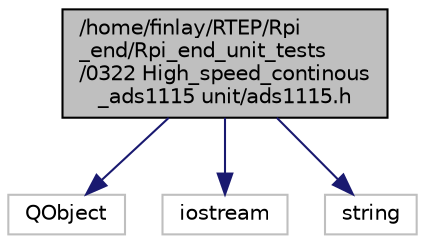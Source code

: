 digraph "/home/finlay/RTEP/Rpi_end/Rpi_end_unit_tests/0322 High_speed_continous_ads1115 unit/ads1115.h"
{
 // LATEX_PDF_SIZE
  edge [fontname="Helvetica",fontsize="10",labelfontname="Helvetica",labelfontsize="10"];
  node [fontname="Helvetica",fontsize="10",shape=record];
  Node1 [label="/home/finlay/RTEP/Rpi\l_end/Rpi_end_unit_tests\l/0322 High_speed_continous\l_ads1115 unit/ads1115.h",height=0.2,width=0.4,color="black", fillcolor="grey75", style="filled", fontcolor="black",tooltip=" "];
  Node1 -> Node2 [color="midnightblue",fontsize="10",style="solid",fontname="Helvetica"];
  Node2 [label="QObject",height=0.2,width=0.4,color="grey75", fillcolor="white", style="filled",tooltip=" "];
  Node1 -> Node3 [color="midnightblue",fontsize="10",style="solid",fontname="Helvetica"];
  Node3 [label="iostream",height=0.2,width=0.4,color="grey75", fillcolor="white", style="filled",tooltip=" "];
  Node1 -> Node4 [color="midnightblue",fontsize="10",style="solid",fontname="Helvetica"];
  Node4 [label="string",height=0.2,width=0.4,color="grey75", fillcolor="white", style="filled",tooltip=" "];
}
